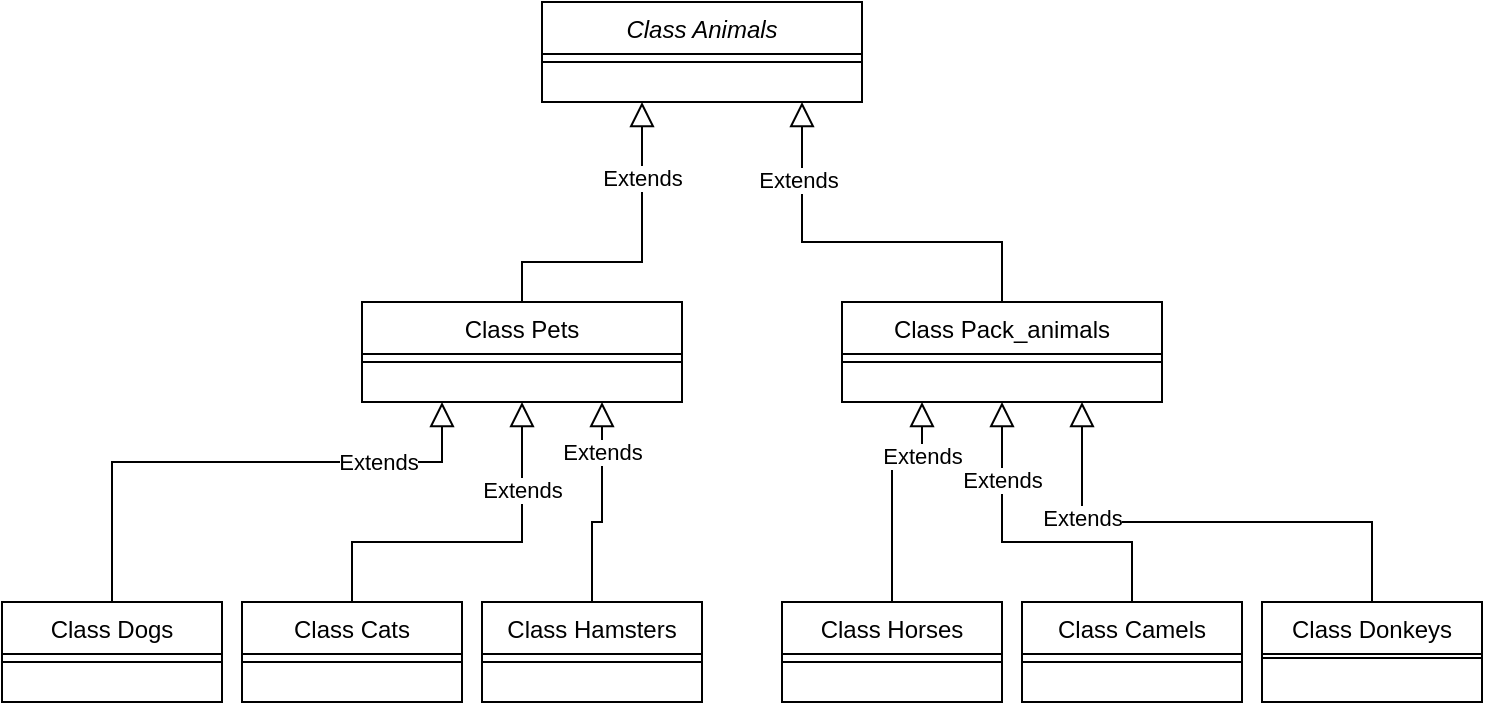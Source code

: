 <mxfile version="22.1.17" type="device">
  <diagram id="C5RBs43oDa-KdzZeNtuy" name="Page-1">
    <mxGraphModel dx="1386" dy="791" grid="1" gridSize="10" guides="1" tooltips="1" connect="1" arrows="1" fold="1" page="1" pageScale="1" pageWidth="827" pageHeight="1169" math="0" shadow="0">
      <root>
        <mxCell id="WIyWlLk6GJQsqaUBKTNV-0" />
        <mxCell id="WIyWlLk6GJQsqaUBKTNV-1" parent="WIyWlLk6GJQsqaUBKTNV-0" />
        <mxCell id="zkfFHV4jXpPFQw0GAbJ--0" value="Class Animals" style="swimlane;fontStyle=2;align=center;verticalAlign=top;childLayout=stackLayout;horizontal=1;startSize=26;horizontalStack=0;resizeParent=1;resizeLast=0;collapsible=1;marginBottom=0;rounded=0;shadow=0;strokeWidth=1;" parent="WIyWlLk6GJQsqaUBKTNV-1" vertex="1">
          <mxGeometry x="320" y="40" width="160" height="50" as="geometry">
            <mxRectangle x="230" y="140" width="160" height="26" as="alternateBounds" />
          </mxGeometry>
        </mxCell>
        <mxCell id="zkfFHV4jXpPFQw0GAbJ--4" value="" style="line;html=1;strokeWidth=1;align=left;verticalAlign=middle;spacingTop=-1;spacingLeft=3;spacingRight=3;rotatable=0;labelPosition=right;points=[];portConstraint=eastwest;" parent="zkfFHV4jXpPFQw0GAbJ--0" vertex="1">
          <mxGeometry y="26" width="160" height="8" as="geometry" />
        </mxCell>
        <mxCell id="zkfFHV4jXpPFQw0GAbJ--6" value="Class Pets" style="swimlane;fontStyle=0;align=center;verticalAlign=top;childLayout=stackLayout;horizontal=1;startSize=26;horizontalStack=0;resizeParent=1;resizeLast=0;collapsible=1;marginBottom=0;rounded=0;shadow=0;strokeWidth=1;" parent="WIyWlLk6GJQsqaUBKTNV-1" vertex="1">
          <mxGeometry x="230" y="190" width="160" height="50" as="geometry">
            <mxRectangle x="130" y="380" width="160" height="26" as="alternateBounds" />
          </mxGeometry>
        </mxCell>
        <mxCell id="zkfFHV4jXpPFQw0GAbJ--9" value="" style="line;html=1;strokeWidth=1;align=left;verticalAlign=middle;spacingTop=-1;spacingLeft=3;spacingRight=3;rotatable=0;labelPosition=right;points=[];portConstraint=eastwest;" parent="zkfFHV4jXpPFQw0GAbJ--6" vertex="1">
          <mxGeometry y="26" width="160" height="8" as="geometry" />
        </mxCell>
        <mxCell id="zkfFHV4jXpPFQw0GAbJ--12" value="" style="endArrow=block;endSize=10;endFill=0;shadow=0;strokeWidth=1;rounded=0;edgeStyle=elbowEdgeStyle;elbow=vertical;exitX=0.5;exitY=0;exitDx=0;exitDy=0;" parent="WIyWlLk6GJQsqaUBKTNV-1" source="zkfFHV4jXpPFQw0GAbJ--6" edge="1">
          <mxGeometry width="160" relative="1" as="geometry">
            <mxPoint x="250" y="180" as="sourcePoint" />
            <mxPoint x="370" y="90" as="targetPoint" />
            <Array as="points">
              <mxPoint x="370" y="170" />
            </Array>
          </mxGeometry>
        </mxCell>
        <mxCell id="kiM3QofAHsQ66nkzbhox-0" value="Extends" style="edgeLabel;html=1;align=center;verticalAlign=middle;resizable=0;points=[];" vertex="1" connectable="0" parent="zkfFHV4jXpPFQw0GAbJ--12">
          <mxGeometry x="0.529" relative="1" as="geometry">
            <mxPoint as="offset" />
          </mxGeometry>
        </mxCell>
        <mxCell id="zkfFHV4jXpPFQw0GAbJ--13" value="Class Pack_animals" style="swimlane;fontStyle=0;align=center;verticalAlign=top;childLayout=stackLayout;horizontal=1;startSize=26;horizontalStack=0;resizeParent=1;resizeLast=0;collapsible=1;marginBottom=0;rounded=0;shadow=0;strokeWidth=1;" parent="WIyWlLk6GJQsqaUBKTNV-1" vertex="1">
          <mxGeometry x="470" y="190" width="160" height="50" as="geometry">
            <mxRectangle x="340" y="380" width="170" height="26" as="alternateBounds" />
          </mxGeometry>
        </mxCell>
        <mxCell id="zkfFHV4jXpPFQw0GAbJ--15" value="" style="line;html=1;strokeWidth=1;align=left;verticalAlign=middle;spacingTop=-1;spacingLeft=3;spacingRight=3;rotatable=0;labelPosition=right;points=[];portConstraint=eastwest;" parent="zkfFHV4jXpPFQw0GAbJ--13" vertex="1">
          <mxGeometry y="26" width="160" height="8" as="geometry" />
        </mxCell>
        <mxCell id="zkfFHV4jXpPFQw0GAbJ--16" value="" style="endArrow=block;endSize=10;endFill=0;shadow=0;strokeWidth=1;rounded=0;edgeStyle=elbowEdgeStyle;elbow=vertical;exitX=0.5;exitY=0;exitDx=0;exitDy=0;" parent="WIyWlLk6GJQsqaUBKTNV-1" source="zkfFHV4jXpPFQw0GAbJ--13" edge="1">
          <mxGeometry width="160" relative="1" as="geometry">
            <mxPoint x="590" y="190" as="sourcePoint" />
            <mxPoint x="450" y="90" as="targetPoint" />
            <Array as="points">
              <mxPoint x="450" y="160" />
            </Array>
          </mxGeometry>
        </mxCell>
        <mxCell id="kiM3QofAHsQ66nkzbhox-1" value="Extends" style="edgeLabel;html=1;align=center;verticalAlign=middle;resizable=0;points=[];" vertex="1" connectable="0" parent="zkfFHV4jXpPFQw0GAbJ--16">
          <mxGeometry x="0.608" y="2" relative="1" as="geometry">
            <mxPoint as="offset" />
          </mxGeometry>
        </mxCell>
        <mxCell id="kiM3QofAHsQ66nkzbhox-2" value="Class Dogs" style="swimlane;fontStyle=0;align=center;verticalAlign=top;childLayout=stackLayout;horizontal=1;startSize=26;horizontalStack=0;resizeParent=1;resizeLast=0;collapsible=1;marginBottom=0;rounded=0;shadow=0;strokeWidth=1;" vertex="1" parent="WIyWlLk6GJQsqaUBKTNV-1">
          <mxGeometry x="50" y="340" width="110" height="50" as="geometry">
            <mxRectangle x="130" y="380" width="160" height="26" as="alternateBounds" />
          </mxGeometry>
        </mxCell>
        <mxCell id="kiM3QofAHsQ66nkzbhox-3" value="" style="line;html=1;strokeWidth=1;align=left;verticalAlign=middle;spacingTop=-1;spacingLeft=3;spacingRight=3;rotatable=0;labelPosition=right;points=[];portConstraint=eastwest;" vertex="1" parent="kiM3QofAHsQ66nkzbhox-2">
          <mxGeometry y="26" width="110" height="8" as="geometry" />
        </mxCell>
        <mxCell id="kiM3QofAHsQ66nkzbhox-4" value="" style="endArrow=block;endSize=10;endFill=0;shadow=0;strokeWidth=1;rounded=0;edgeStyle=elbowEdgeStyle;elbow=vertical;exitX=0.5;exitY=0;exitDx=0;exitDy=0;entryX=0.25;entryY=1;entryDx=0;entryDy=0;" edge="1" parent="WIyWlLk6GJQsqaUBKTNV-1" source="kiM3QofAHsQ66nkzbhox-2" target="zkfFHV4jXpPFQw0GAbJ--6">
          <mxGeometry width="160" relative="1" as="geometry">
            <mxPoint x="120" y="330" as="sourcePoint" />
            <mxPoint x="280" y="280" as="targetPoint" />
            <Array as="points">
              <mxPoint x="130" y="270" />
            </Array>
          </mxGeometry>
        </mxCell>
        <mxCell id="kiM3QofAHsQ66nkzbhox-5" value="Extends" style="edgeLabel;html=1;align=center;verticalAlign=middle;resizable=0;points=[];" vertex="1" connectable="0" parent="kiM3QofAHsQ66nkzbhox-4">
          <mxGeometry x="0.529" relative="1" as="geometry">
            <mxPoint as="offset" />
          </mxGeometry>
        </mxCell>
        <mxCell id="kiM3QofAHsQ66nkzbhox-6" value="Class Cats" style="swimlane;fontStyle=0;align=center;verticalAlign=top;childLayout=stackLayout;horizontal=1;startSize=26;horizontalStack=0;resizeParent=1;resizeLast=0;collapsible=1;marginBottom=0;rounded=0;shadow=0;strokeWidth=1;" vertex="1" parent="WIyWlLk6GJQsqaUBKTNV-1">
          <mxGeometry x="170" y="340" width="110" height="50" as="geometry">
            <mxRectangle x="130" y="380" width="160" height="26" as="alternateBounds" />
          </mxGeometry>
        </mxCell>
        <mxCell id="kiM3QofAHsQ66nkzbhox-7" value="" style="line;html=1;strokeWidth=1;align=left;verticalAlign=middle;spacingTop=-1;spacingLeft=3;spacingRight=3;rotatable=0;labelPosition=right;points=[];portConstraint=eastwest;" vertex="1" parent="kiM3QofAHsQ66nkzbhox-6">
          <mxGeometry y="26" width="110" height="8" as="geometry" />
        </mxCell>
        <mxCell id="kiM3QofAHsQ66nkzbhox-8" value="" style="endArrow=block;endSize=10;endFill=0;shadow=0;strokeWidth=1;rounded=0;edgeStyle=elbowEdgeStyle;elbow=vertical;exitX=0.5;exitY=0;exitDx=0;exitDy=0;entryX=0.5;entryY=1;entryDx=0;entryDy=0;" edge="1" parent="WIyWlLk6GJQsqaUBKTNV-1" source="kiM3QofAHsQ66nkzbhox-6" target="zkfFHV4jXpPFQw0GAbJ--6">
          <mxGeometry width="160" relative="1" as="geometry">
            <mxPoint x="200" y="390" as="sourcePoint" />
            <mxPoint x="300" y="290" as="targetPoint" />
            <Array as="points">
              <mxPoint x="240" y="310" />
            </Array>
          </mxGeometry>
        </mxCell>
        <mxCell id="kiM3QofAHsQ66nkzbhox-9" value="Extends" style="edgeLabel;html=1;align=center;verticalAlign=middle;resizable=0;points=[];" vertex="1" connectable="0" parent="kiM3QofAHsQ66nkzbhox-8">
          <mxGeometry x="0.529" relative="1" as="geometry">
            <mxPoint as="offset" />
          </mxGeometry>
        </mxCell>
        <mxCell id="kiM3QofAHsQ66nkzbhox-10" value="Class Hamsters" style="swimlane;fontStyle=0;align=center;verticalAlign=top;childLayout=stackLayout;horizontal=1;startSize=26;horizontalStack=0;resizeParent=1;resizeLast=0;collapsible=1;marginBottom=0;rounded=0;shadow=0;strokeWidth=1;" vertex="1" parent="WIyWlLk6GJQsqaUBKTNV-1">
          <mxGeometry x="290" y="340" width="110" height="50" as="geometry">
            <mxRectangle x="130" y="380" width="160" height="26" as="alternateBounds" />
          </mxGeometry>
        </mxCell>
        <mxCell id="kiM3QofAHsQ66nkzbhox-11" value="" style="line;html=1;strokeWidth=1;align=left;verticalAlign=middle;spacingTop=-1;spacingLeft=3;spacingRight=3;rotatable=0;labelPosition=right;points=[];portConstraint=eastwest;" vertex="1" parent="kiM3QofAHsQ66nkzbhox-10">
          <mxGeometry y="26" width="110" height="8" as="geometry" />
        </mxCell>
        <mxCell id="kiM3QofAHsQ66nkzbhox-12" value="" style="endArrow=block;endSize=10;endFill=0;shadow=0;strokeWidth=1;rounded=0;edgeStyle=elbowEdgeStyle;elbow=vertical;exitX=0.5;exitY=0;exitDx=0;exitDy=0;entryX=0.75;entryY=1;entryDx=0;entryDy=0;" edge="1" parent="WIyWlLk6GJQsqaUBKTNV-1" source="kiM3QofAHsQ66nkzbhox-10" target="zkfFHV4jXpPFQw0GAbJ--6">
          <mxGeometry width="160" relative="1" as="geometry">
            <mxPoint x="180" y="470" as="sourcePoint" />
            <mxPoint x="370" y="250" as="targetPoint" />
            <Array as="points">
              <mxPoint x="360" y="300" />
            </Array>
          </mxGeometry>
        </mxCell>
        <mxCell id="kiM3QofAHsQ66nkzbhox-13" value="Extends" style="edgeLabel;html=1;align=center;verticalAlign=middle;resizable=0;points=[];" vertex="1" connectable="0" parent="kiM3QofAHsQ66nkzbhox-12">
          <mxGeometry x="0.529" relative="1" as="geometry">
            <mxPoint as="offset" />
          </mxGeometry>
        </mxCell>
        <mxCell id="kiM3QofAHsQ66nkzbhox-16" value="Class Horses" style="swimlane;fontStyle=0;align=center;verticalAlign=top;childLayout=stackLayout;horizontal=1;startSize=26;horizontalStack=0;resizeParent=1;resizeLast=0;collapsible=1;marginBottom=0;rounded=0;shadow=0;strokeWidth=1;" vertex="1" parent="WIyWlLk6GJQsqaUBKTNV-1">
          <mxGeometry x="440" y="340" width="110" height="50" as="geometry">
            <mxRectangle x="130" y="380" width="160" height="26" as="alternateBounds" />
          </mxGeometry>
        </mxCell>
        <mxCell id="kiM3QofAHsQ66nkzbhox-17" value="" style="line;html=1;strokeWidth=1;align=left;verticalAlign=middle;spacingTop=-1;spacingLeft=3;spacingRight=3;rotatable=0;labelPosition=right;points=[];portConstraint=eastwest;" vertex="1" parent="kiM3QofAHsQ66nkzbhox-16">
          <mxGeometry y="26" width="110" height="8" as="geometry" />
        </mxCell>
        <mxCell id="kiM3QofAHsQ66nkzbhox-18" value="" style="endArrow=block;endSize=10;endFill=0;shadow=0;strokeWidth=1;rounded=0;edgeStyle=elbowEdgeStyle;elbow=vertical;exitX=0.5;exitY=0;exitDx=0;exitDy=0;entryX=0.25;entryY=1;entryDx=0;entryDy=0;" edge="1" parent="WIyWlLk6GJQsqaUBKTNV-1" source="kiM3QofAHsQ66nkzbhox-16" target="zkfFHV4jXpPFQw0GAbJ--13">
          <mxGeometry width="160" relative="1" as="geometry">
            <mxPoint x="510" y="330" as="sourcePoint" />
            <mxPoint x="660" y="240" as="targetPoint" />
            <Array as="points">
              <mxPoint x="520" y="270" />
            </Array>
          </mxGeometry>
        </mxCell>
        <mxCell id="kiM3QofAHsQ66nkzbhox-19" value="Extends" style="edgeLabel;html=1;align=center;verticalAlign=middle;resizable=0;points=[];" vertex="1" connectable="0" parent="kiM3QofAHsQ66nkzbhox-18">
          <mxGeometry x="0.529" relative="1" as="geometry">
            <mxPoint as="offset" />
          </mxGeometry>
        </mxCell>
        <mxCell id="kiM3QofAHsQ66nkzbhox-20" value="Class Camels" style="swimlane;fontStyle=0;align=center;verticalAlign=top;childLayout=stackLayout;horizontal=1;startSize=26;horizontalStack=0;resizeParent=1;resizeLast=0;collapsible=1;marginBottom=0;rounded=0;shadow=0;strokeWidth=1;" vertex="1" parent="WIyWlLk6GJQsqaUBKTNV-1">
          <mxGeometry x="560" y="340" width="110" height="50" as="geometry">
            <mxRectangle x="130" y="380" width="160" height="26" as="alternateBounds" />
          </mxGeometry>
        </mxCell>
        <mxCell id="kiM3QofAHsQ66nkzbhox-21" value="" style="line;html=1;strokeWidth=1;align=left;verticalAlign=middle;spacingTop=-1;spacingLeft=3;spacingRight=3;rotatable=0;labelPosition=right;points=[];portConstraint=eastwest;" vertex="1" parent="kiM3QofAHsQ66nkzbhox-20">
          <mxGeometry y="26" width="110" height="8" as="geometry" />
        </mxCell>
        <mxCell id="kiM3QofAHsQ66nkzbhox-22" value="" style="endArrow=block;endSize=10;endFill=0;shadow=0;strokeWidth=1;rounded=0;edgeStyle=elbowEdgeStyle;elbow=vertical;exitX=0.5;exitY=0;exitDx=0;exitDy=0;entryX=0.5;entryY=1;entryDx=0;entryDy=0;" edge="1" parent="WIyWlLk6GJQsqaUBKTNV-1" source="kiM3QofAHsQ66nkzbhox-20" target="zkfFHV4jXpPFQw0GAbJ--13">
          <mxGeometry width="160" relative="1" as="geometry">
            <mxPoint x="590" y="390" as="sourcePoint" />
            <mxPoint x="700" y="240" as="targetPoint" />
            <Array as="points">
              <mxPoint x="630" y="310" />
            </Array>
          </mxGeometry>
        </mxCell>
        <mxCell id="kiM3QofAHsQ66nkzbhox-23" value="Extends" style="edgeLabel;html=1;align=center;verticalAlign=middle;resizable=0;points=[];" vertex="1" connectable="0" parent="kiM3QofAHsQ66nkzbhox-22">
          <mxGeometry x="0.529" relative="1" as="geometry">
            <mxPoint as="offset" />
          </mxGeometry>
        </mxCell>
        <mxCell id="kiM3QofAHsQ66nkzbhox-24" value="Class Donkeys" style="swimlane;fontStyle=0;align=center;verticalAlign=top;childLayout=stackLayout;horizontal=1;startSize=26;horizontalStack=0;resizeParent=1;resizeLast=0;collapsible=1;marginBottom=0;rounded=0;shadow=0;strokeWidth=1;" vertex="1" parent="WIyWlLk6GJQsqaUBKTNV-1">
          <mxGeometry x="680" y="340" width="110" height="50" as="geometry">
            <mxRectangle x="130" y="380" width="160" height="26" as="alternateBounds" />
          </mxGeometry>
        </mxCell>
        <mxCell id="kiM3QofAHsQ66nkzbhox-25" value="" style="line;html=1;strokeWidth=1;align=left;verticalAlign=middle;spacingTop=-1;spacingLeft=3;spacingRight=3;rotatable=0;labelPosition=right;points=[];portConstraint=eastwest;" vertex="1" parent="kiM3QofAHsQ66nkzbhox-24">
          <mxGeometry y="26" width="110" height="4" as="geometry" />
        </mxCell>
        <mxCell id="kiM3QofAHsQ66nkzbhox-26" value="" style="endArrow=block;endSize=10;endFill=0;shadow=0;strokeWidth=1;rounded=0;edgeStyle=elbowEdgeStyle;elbow=vertical;exitX=0.5;exitY=0;exitDx=0;exitDy=0;entryX=0.75;entryY=1;entryDx=0;entryDy=0;" edge="1" parent="WIyWlLk6GJQsqaUBKTNV-1" source="kiM3QofAHsQ66nkzbhox-24" target="zkfFHV4jXpPFQw0GAbJ--13">
          <mxGeometry width="160" relative="1" as="geometry">
            <mxPoint x="570" y="470" as="sourcePoint" />
            <mxPoint x="740" y="240" as="targetPoint" />
            <Array as="points">
              <mxPoint x="750" y="300" />
            </Array>
          </mxGeometry>
        </mxCell>
        <mxCell id="kiM3QofAHsQ66nkzbhox-27" value="Extends" style="edgeLabel;html=1;align=center;verticalAlign=middle;resizable=0;points=[];" vertex="1" connectable="0" parent="kiM3QofAHsQ66nkzbhox-26">
          <mxGeometry x="0.529" relative="1" as="geometry">
            <mxPoint as="offset" />
          </mxGeometry>
        </mxCell>
      </root>
    </mxGraphModel>
  </diagram>
</mxfile>
